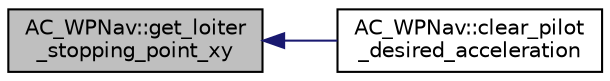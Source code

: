 digraph "AC_WPNav::get_loiter_stopping_point_xy"
{
 // INTERACTIVE_SVG=YES
  edge [fontname="Helvetica",fontsize="10",labelfontname="Helvetica",labelfontsize="10"];
  node [fontname="Helvetica",fontsize="10",shape=record];
  rankdir="LR";
  Node1 [label="AC_WPNav::get_loiter\l_stopping_point_xy",height=0.2,width=0.4,color="black", fillcolor="grey75", style="filled", fontcolor="black"];
  Node1 -> Node2 [dir="back",color="midnightblue",fontsize="10",style="solid",fontname="Helvetica"];
  Node2 [label="AC_WPNav::clear_pilot\l_desired_acceleration",height=0.2,width=0.4,color="black", fillcolor="white", style="filled",URL="$classAC__WPNav.html#a453cf776e495ef52f7a071281ba9b30c",tooltip="clear_pilot_desired_acceleration - clear pilot desired acceleration "];
}
